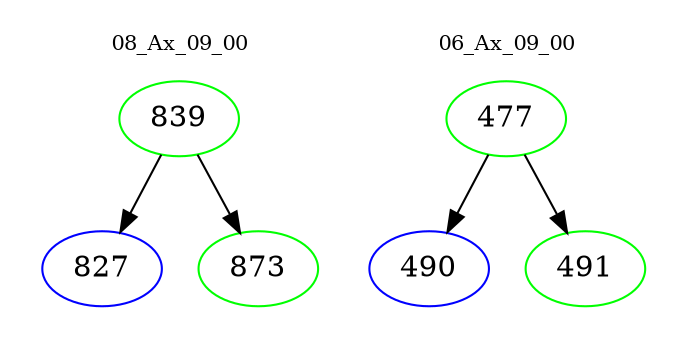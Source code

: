 digraph{
subgraph cluster_0 {
color = white
label = "08_Ax_09_00";
fontsize=10;
T0_839 [label="839", color="green"]
T0_839 -> T0_827 [color="black"]
T0_827 [label="827", color="blue"]
T0_839 -> T0_873 [color="black"]
T0_873 [label="873", color="green"]
}
subgraph cluster_1 {
color = white
label = "06_Ax_09_00";
fontsize=10;
T1_477 [label="477", color="green"]
T1_477 -> T1_490 [color="black"]
T1_490 [label="490", color="blue"]
T1_477 -> T1_491 [color="black"]
T1_491 [label="491", color="green"]
}
}
